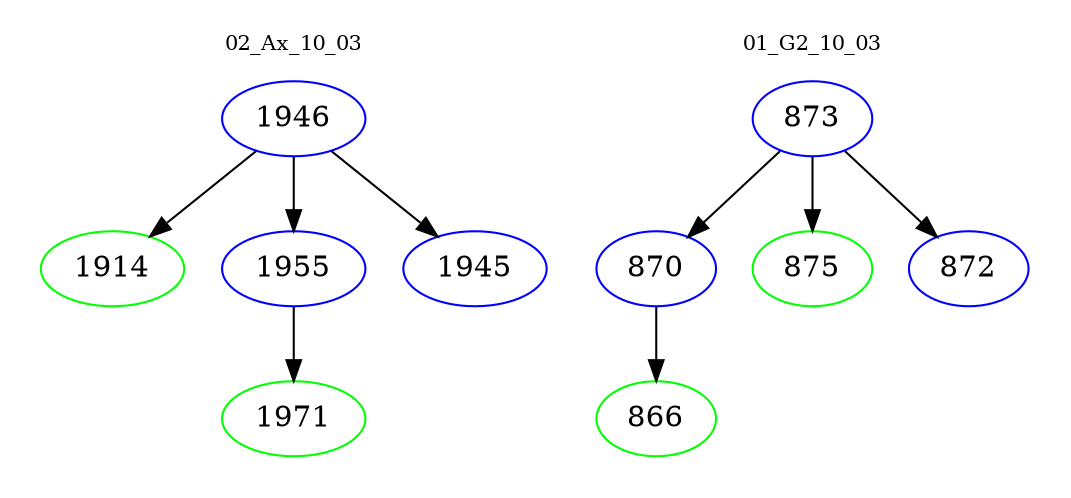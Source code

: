 digraph{
subgraph cluster_0 {
color = white
label = "02_Ax_10_03";
fontsize=10;
T0_1946 [label="1946", color="blue"]
T0_1946 -> T0_1914 [color="black"]
T0_1914 [label="1914", color="green"]
T0_1946 -> T0_1955 [color="black"]
T0_1955 [label="1955", color="blue"]
T0_1955 -> T0_1971 [color="black"]
T0_1971 [label="1971", color="green"]
T0_1946 -> T0_1945 [color="black"]
T0_1945 [label="1945", color="blue"]
}
subgraph cluster_1 {
color = white
label = "01_G2_10_03";
fontsize=10;
T1_873 [label="873", color="blue"]
T1_873 -> T1_870 [color="black"]
T1_870 [label="870", color="blue"]
T1_870 -> T1_866 [color="black"]
T1_866 [label="866", color="green"]
T1_873 -> T1_875 [color="black"]
T1_875 [label="875", color="green"]
T1_873 -> T1_872 [color="black"]
T1_872 [label="872", color="blue"]
}
}

